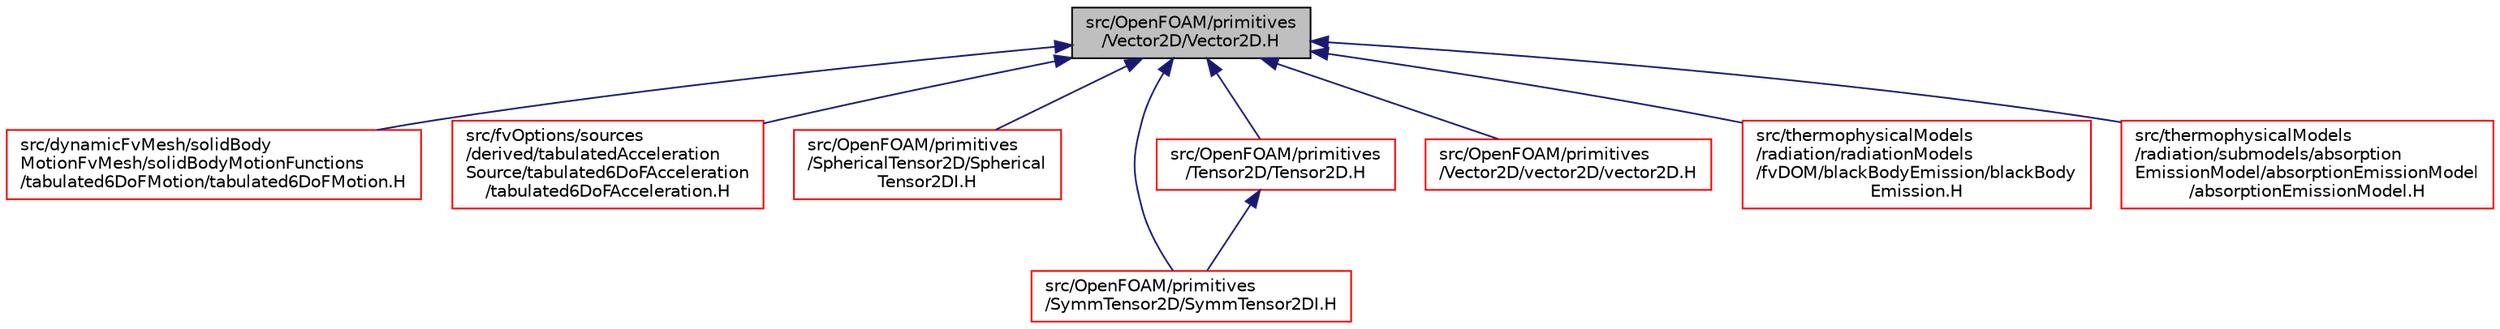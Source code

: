 digraph "src/OpenFOAM/primitives/Vector2D/Vector2D.H"
{
  bgcolor="transparent";
  edge [fontname="Helvetica",fontsize="10",labelfontname="Helvetica",labelfontsize="10"];
  node [fontname="Helvetica",fontsize="10",shape=record];
  Node1 [label="src/OpenFOAM/primitives\l/Vector2D/Vector2D.H",height=0.2,width=0.4,color="black", fillcolor="grey75", style="filled", fontcolor="black"];
  Node1 -> Node2 [dir="back",color="midnightblue",fontsize="10",style="solid",fontname="Helvetica"];
  Node2 [label="src/dynamicFvMesh/solidBody\lMotionFvMesh/solidBodyMotionFunctions\l/tabulated6DoFMotion/tabulated6DoFMotion.H",height=0.2,width=0.4,color="red",URL="$a04750.html"];
  Node1 -> Node3 [dir="back",color="midnightblue",fontsize="10",style="solid",fontname="Helvetica"];
  Node3 [label="src/fvOptions/sources\l/derived/tabulatedAcceleration\lSource/tabulated6DoFAcceleration\l/tabulated6DoFAcceleration.H",height=0.2,width=0.4,color="red",URL="$a06299.html"];
  Node1 -> Node4 [dir="back",color="midnightblue",fontsize="10",style="solid",fontname="Helvetica"];
  Node4 [label="src/OpenFOAM/primitives\l/SphericalTensor2D/Spherical\lTensor2DI.H",height=0.2,width=0.4,color="red",URL="$a08957.html"];
  Node1 -> Node5 [dir="back",color="midnightblue",fontsize="10",style="solid",fontname="Helvetica"];
  Node5 [label="src/OpenFOAM/primitives\l/SymmTensor2D/SymmTensor2DI.H",height=0.2,width=0.4,color="red",URL="$a09006.html"];
  Node1 -> Node6 [dir="back",color="midnightblue",fontsize="10",style="solid",fontname="Helvetica"];
  Node6 [label="src/OpenFOAM/primitives\l/Tensor2D/Tensor2D.H",height=0.2,width=0.4,color="red",URL="$a09019.html"];
  Node6 -> Node5 [dir="back",color="midnightblue",fontsize="10",style="solid",fontname="Helvetica"];
  Node1 -> Node7 [dir="back",color="midnightblue",fontsize="10",style="solid",fontname="Helvetica"];
  Node7 [label="src/OpenFOAM/primitives\l/Vector2D/vector2D/vector2D.H",height=0.2,width=0.4,color="red",URL="$a09049.html"];
  Node1 -> Node8 [dir="back",color="midnightblue",fontsize="10",style="solid",fontname="Helvetica"];
  Node8 [label="src/thermophysicalModels\l/radiation/radiationModels\l/fvDOM/blackBodyEmission/blackBody\lEmission.H",height=0.2,width=0.4,color="red",URL="$a10116.html"];
  Node1 -> Node9 [dir="back",color="midnightblue",fontsize="10",style="solid",fontname="Helvetica"];
  Node9 [label="src/thermophysicalModels\l/radiation/submodels/absorption\lEmissionModel/absorptionEmissionModel\l/absorptionEmissionModel.H",height=0.2,width=0.4,color="red",URL="$a10134.html"];
}
